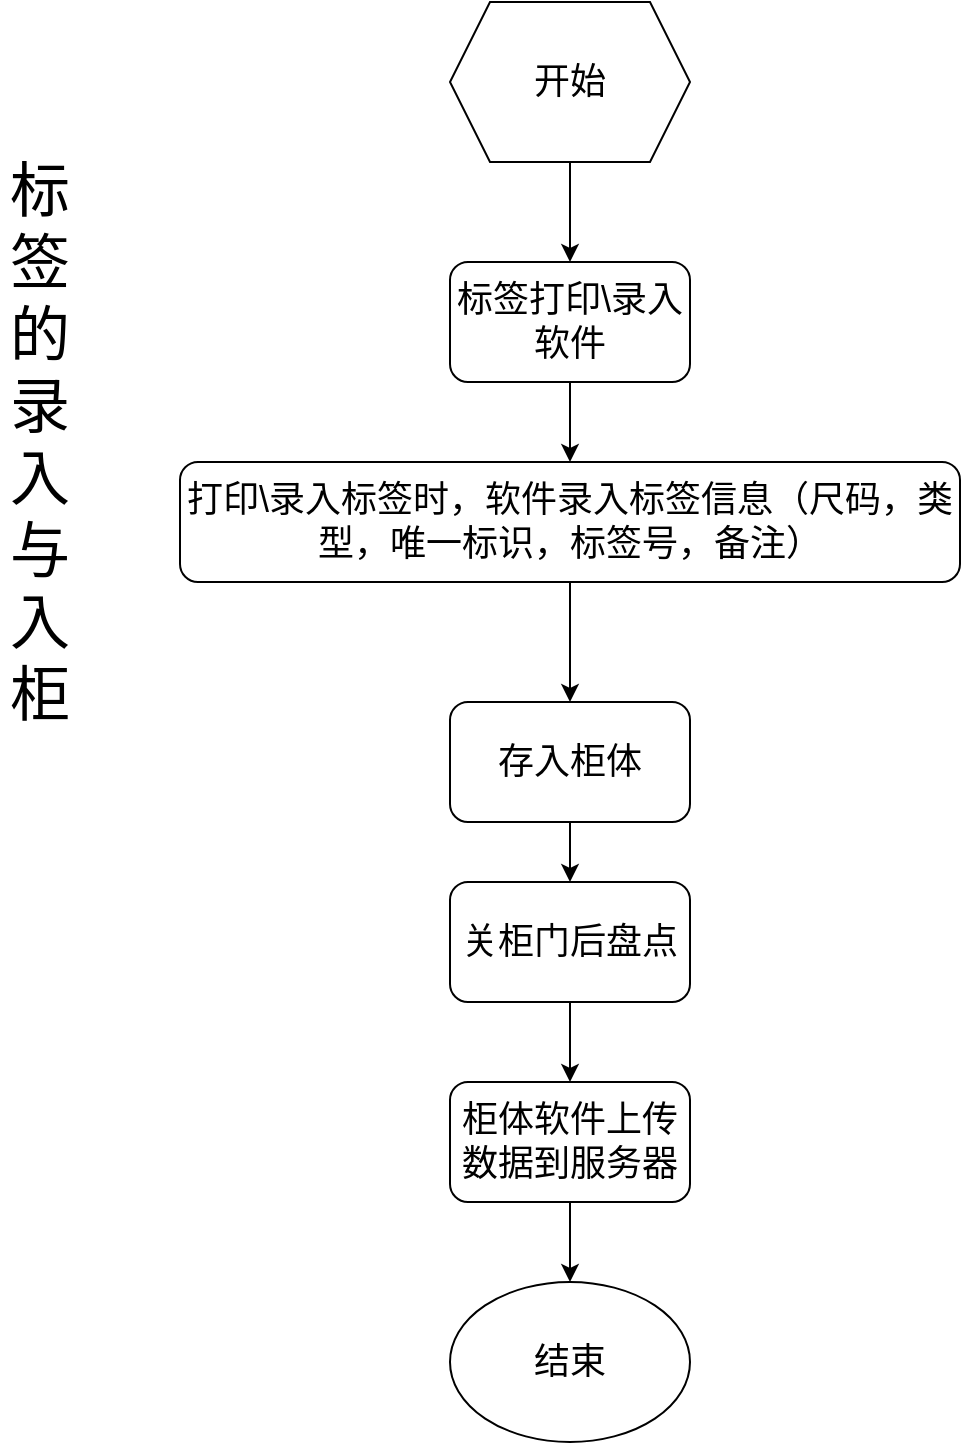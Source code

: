 <mxfile version="21.1.0" type="github">
  <diagram id="C5RBs43oDa-KdzZeNtuy" name="Page-1">
    <mxGraphModel dx="1420" dy="750" grid="1" gridSize="10" guides="1" tooltips="1" connect="1" arrows="1" fold="1" page="1" pageScale="1" pageWidth="827" pageHeight="1169" math="0" shadow="0">
      <root>
        <mxCell id="WIyWlLk6GJQsqaUBKTNV-0" />
        <mxCell id="WIyWlLk6GJQsqaUBKTNV-1" parent="WIyWlLk6GJQsqaUBKTNV-0" />
        <mxCell id="JgF6PHgrRjRVW072W-fC-11" value="" style="edgeStyle=orthogonalEdgeStyle;rounded=0;orthogonalLoop=1;jettySize=auto;html=1;fontSize=18;" edge="1" parent="WIyWlLk6GJQsqaUBKTNV-1" source="JgF6PHgrRjRVW072W-fC-0" target="JgF6PHgrRjRVW072W-fC-1">
          <mxGeometry relative="1" as="geometry" />
        </mxCell>
        <mxCell id="JgF6PHgrRjRVW072W-fC-0" value="打印\录入标签时，软件录入标签信息（尺码，类型，唯一标识，标签号，备注）" style="rounded=1;whiteSpace=wrap;html=1;fontSize=18;" vertex="1" parent="WIyWlLk6GJQsqaUBKTNV-1">
          <mxGeometry x="160" y="260" width="390" height="60" as="geometry" />
        </mxCell>
        <mxCell id="JgF6PHgrRjRVW072W-fC-12" value="" style="edgeStyle=orthogonalEdgeStyle;rounded=0;orthogonalLoop=1;jettySize=auto;html=1;fontSize=18;" edge="1" parent="WIyWlLk6GJQsqaUBKTNV-1" source="JgF6PHgrRjRVW072W-fC-1" target="JgF6PHgrRjRVW072W-fC-2">
          <mxGeometry relative="1" as="geometry" />
        </mxCell>
        <mxCell id="JgF6PHgrRjRVW072W-fC-1" value="存入柜体" style="rounded=1;whiteSpace=wrap;html=1;fontSize=18;" vertex="1" parent="WIyWlLk6GJQsqaUBKTNV-1">
          <mxGeometry x="295" y="380" width="120" height="60" as="geometry" />
        </mxCell>
        <mxCell id="JgF6PHgrRjRVW072W-fC-13" value="" style="edgeStyle=orthogonalEdgeStyle;rounded=0;orthogonalLoop=1;jettySize=auto;html=1;fontSize=18;" edge="1" parent="WIyWlLk6GJQsqaUBKTNV-1" source="JgF6PHgrRjRVW072W-fC-2" target="JgF6PHgrRjRVW072W-fC-3">
          <mxGeometry relative="1" as="geometry" />
        </mxCell>
        <mxCell id="JgF6PHgrRjRVW072W-fC-2" value="关柜门后盘点" style="rounded=1;whiteSpace=wrap;html=1;fontSize=18;" vertex="1" parent="WIyWlLk6GJQsqaUBKTNV-1">
          <mxGeometry x="295" y="470" width="120" height="60" as="geometry" />
        </mxCell>
        <mxCell id="JgF6PHgrRjRVW072W-fC-14" value="" style="edgeStyle=orthogonalEdgeStyle;rounded=0;orthogonalLoop=1;jettySize=auto;html=1;fontSize=18;" edge="1" parent="WIyWlLk6GJQsqaUBKTNV-1" source="JgF6PHgrRjRVW072W-fC-3" target="JgF6PHgrRjRVW072W-fC-7">
          <mxGeometry relative="1" as="geometry" />
        </mxCell>
        <mxCell id="JgF6PHgrRjRVW072W-fC-3" value="柜体软件上传数据到服务器" style="rounded=1;whiteSpace=wrap;html=1;fontSize=18;" vertex="1" parent="WIyWlLk6GJQsqaUBKTNV-1">
          <mxGeometry x="295" y="570" width="120" height="60" as="geometry" />
        </mxCell>
        <mxCell id="JgF6PHgrRjRVW072W-fC-9" style="edgeStyle=orthogonalEdgeStyle;rounded=0;orthogonalLoop=1;jettySize=auto;html=1;entryX=0.5;entryY=0;entryDx=0;entryDy=0;fontSize=18;" edge="1" parent="WIyWlLk6GJQsqaUBKTNV-1" source="JgF6PHgrRjRVW072W-fC-6" target="JgF6PHgrRjRVW072W-fC-8">
          <mxGeometry relative="1" as="geometry" />
        </mxCell>
        <mxCell id="JgF6PHgrRjRVW072W-fC-6" value="开始" style="shape=hexagon;perimeter=hexagonPerimeter2;whiteSpace=wrap;html=1;fixedSize=1;fontSize=18;" vertex="1" parent="WIyWlLk6GJQsqaUBKTNV-1">
          <mxGeometry x="295" y="30" width="120" height="80" as="geometry" />
        </mxCell>
        <mxCell id="JgF6PHgrRjRVW072W-fC-7" value="结束" style="ellipse;whiteSpace=wrap;html=1;fontSize=18;" vertex="1" parent="WIyWlLk6GJQsqaUBKTNV-1">
          <mxGeometry x="295" y="670" width="120" height="80" as="geometry" />
        </mxCell>
        <mxCell id="JgF6PHgrRjRVW072W-fC-10" value="" style="edgeStyle=orthogonalEdgeStyle;rounded=0;orthogonalLoop=1;jettySize=auto;html=1;fontSize=18;" edge="1" parent="WIyWlLk6GJQsqaUBKTNV-1" source="JgF6PHgrRjRVW072W-fC-8" target="JgF6PHgrRjRVW072W-fC-0">
          <mxGeometry relative="1" as="geometry" />
        </mxCell>
        <mxCell id="JgF6PHgrRjRVW072W-fC-8" value="标签打印\录入软件" style="rounded=1;whiteSpace=wrap;html=1;fontSize=18;" vertex="1" parent="WIyWlLk6GJQsqaUBKTNV-1">
          <mxGeometry x="295" y="160" width="120" height="60" as="geometry" />
        </mxCell>
        <mxCell id="JgF6PHgrRjRVW072W-fC-15" value="标签的录入与入柜" style="glass=0;labelPosition=center;verticalLabelPosition=middle;align=center;verticalAlign=middle;horizontal=1;fontColor=default;textDirection=rtl;direction=south;rotation=0;whiteSpace=wrap;fontSize=30;labelBorderColor=none;strokeColor=none;" vertex="1" parent="WIyWlLk6GJQsqaUBKTNV-1">
          <mxGeometry x="70" y="110" width="40" height="280" as="geometry" />
        </mxCell>
      </root>
    </mxGraphModel>
  </diagram>
</mxfile>
